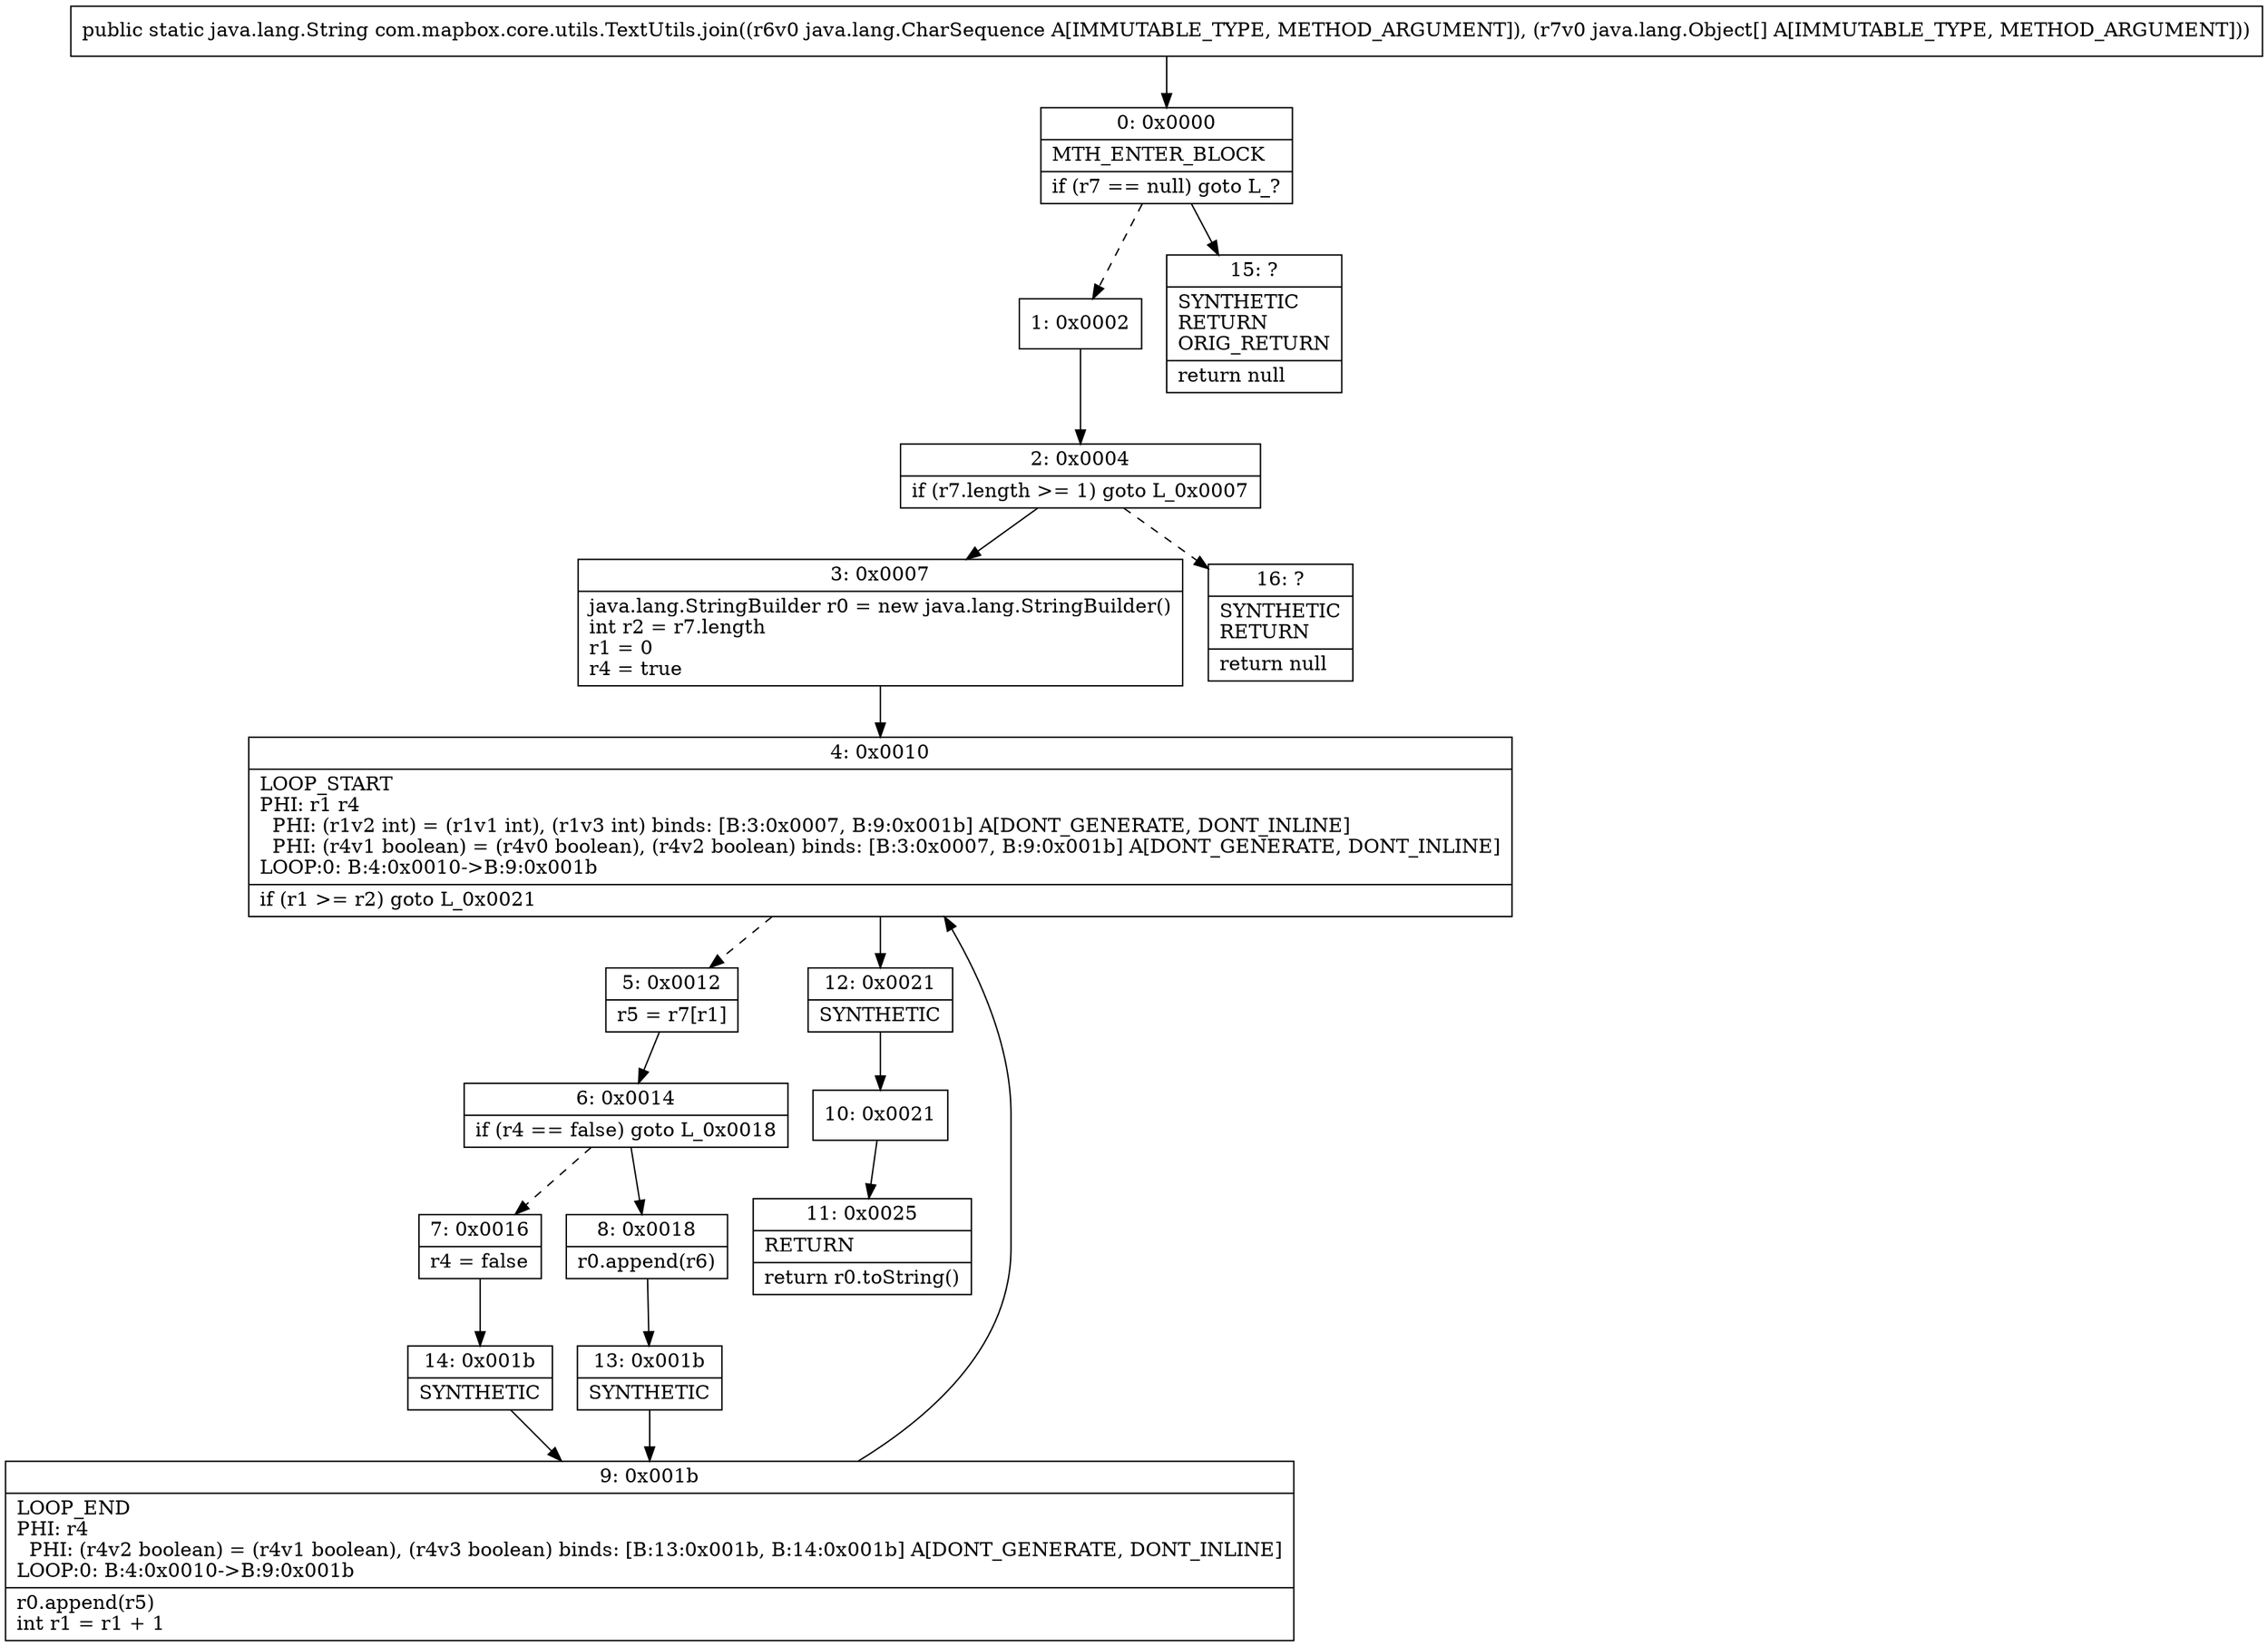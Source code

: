 digraph "CFG forcom.mapbox.core.utils.TextUtils.join(Ljava\/lang\/CharSequence;[Ljava\/lang\/Object;)Ljava\/lang\/String;" {
Node_0 [shape=record,label="{0\:\ 0x0000|MTH_ENTER_BLOCK\l|if (r7 == null) goto L_?\l}"];
Node_1 [shape=record,label="{1\:\ 0x0002}"];
Node_2 [shape=record,label="{2\:\ 0x0004|if (r7.length \>= 1) goto L_0x0007\l}"];
Node_3 [shape=record,label="{3\:\ 0x0007|java.lang.StringBuilder r0 = new java.lang.StringBuilder()\lint r2 = r7.length\lr1 = 0\lr4 = true\l}"];
Node_4 [shape=record,label="{4\:\ 0x0010|LOOP_START\lPHI: r1 r4 \l  PHI: (r1v2 int) = (r1v1 int), (r1v3 int) binds: [B:3:0x0007, B:9:0x001b] A[DONT_GENERATE, DONT_INLINE]\l  PHI: (r4v1 boolean) = (r4v0 boolean), (r4v2 boolean) binds: [B:3:0x0007, B:9:0x001b] A[DONT_GENERATE, DONT_INLINE]\lLOOP:0: B:4:0x0010\-\>B:9:0x001b\l|if (r1 \>= r2) goto L_0x0021\l}"];
Node_5 [shape=record,label="{5\:\ 0x0012|r5 = r7[r1]\l}"];
Node_6 [shape=record,label="{6\:\ 0x0014|if (r4 == false) goto L_0x0018\l}"];
Node_7 [shape=record,label="{7\:\ 0x0016|r4 = false\l}"];
Node_8 [shape=record,label="{8\:\ 0x0018|r0.append(r6)\l}"];
Node_9 [shape=record,label="{9\:\ 0x001b|LOOP_END\lPHI: r4 \l  PHI: (r4v2 boolean) = (r4v1 boolean), (r4v3 boolean) binds: [B:13:0x001b, B:14:0x001b] A[DONT_GENERATE, DONT_INLINE]\lLOOP:0: B:4:0x0010\-\>B:9:0x001b\l|r0.append(r5)\lint r1 = r1 + 1\l}"];
Node_10 [shape=record,label="{10\:\ 0x0021}"];
Node_11 [shape=record,label="{11\:\ 0x0025|RETURN\l|return r0.toString()\l}"];
Node_12 [shape=record,label="{12\:\ 0x0021|SYNTHETIC\l}"];
Node_13 [shape=record,label="{13\:\ 0x001b|SYNTHETIC\l}"];
Node_14 [shape=record,label="{14\:\ 0x001b|SYNTHETIC\l}"];
Node_15 [shape=record,label="{15\:\ ?|SYNTHETIC\lRETURN\lORIG_RETURN\l|return null\l}"];
Node_16 [shape=record,label="{16\:\ ?|SYNTHETIC\lRETURN\l|return null\l}"];
MethodNode[shape=record,label="{public static java.lang.String com.mapbox.core.utils.TextUtils.join((r6v0 java.lang.CharSequence A[IMMUTABLE_TYPE, METHOD_ARGUMENT]), (r7v0 java.lang.Object[] A[IMMUTABLE_TYPE, METHOD_ARGUMENT])) }"];
MethodNode -> Node_0;
Node_0 -> Node_1[style=dashed];
Node_0 -> Node_15;
Node_1 -> Node_2;
Node_2 -> Node_3;
Node_2 -> Node_16[style=dashed];
Node_3 -> Node_4;
Node_4 -> Node_5[style=dashed];
Node_4 -> Node_12;
Node_5 -> Node_6;
Node_6 -> Node_7[style=dashed];
Node_6 -> Node_8;
Node_7 -> Node_14;
Node_8 -> Node_13;
Node_9 -> Node_4;
Node_10 -> Node_11;
Node_12 -> Node_10;
Node_13 -> Node_9;
Node_14 -> Node_9;
}


